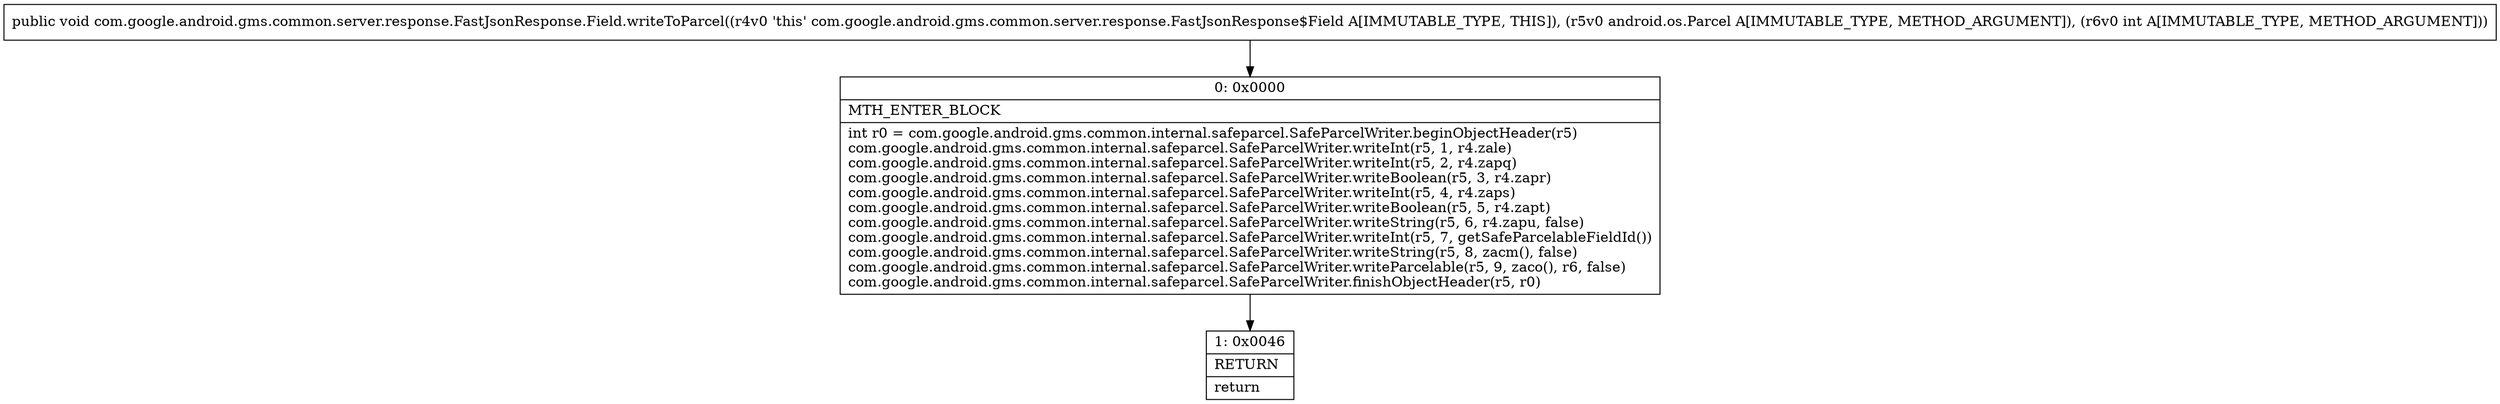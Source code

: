 digraph "CFG forcom.google.android.gms.common.server.response.FastJsonResponse.Field.writeToParcel(Landroid\/os\/Parcel;I)V" {
Node_0 [shape=record,label="{0\:\ 0x0000|MTH_ENTER_BLOCK\l|int r0 = com.google.android.gms.common.internal.safeparcel.SafeParcelWriter.beginObjectHeader(r5)\lcom.google.android.gms.common.internal.safeparcel.SafeParcelWriter.writeInt(r5, 1, r4.zale)\lcom.google.android.gms.common.internal.safeparcel.SafeParcelWriter.writeInt(r5, 2, r4.zapq)\lcom.google.android.gms.common.internal.safeparcel.SafeParcelWriter.writeBoolean(r5, 3, r4.zapr)\lcom.google.android.gms.common.internal.safeparcel.SafeParcelWriter.writeInt(r5, 4, r4.zaps)\lcom.google.android.gms.common.internal.safeparcel.SafeParcelWriter.writeBoolean(r5, 5, r4.zapt)\lcom.google.android.gms.common.internal.safeparcel.SafeParcelWriter.writeString(r5, 6, r4.zapu, false)\lcom.google.android.gms.common.internal.safeparcel.SafeParcelWriter.writeInt(r5, 7, getSafeParcelableFieldId())\lcom.google.android.gms.common.internal.safeparcel.SafeParcelWriter.writeString(r5, 8, zacm(), false)\lcom.google.android.gms.common.internal.safeparcel.SafeParcelWriter.writeParcelable(r5, 9, zaco(), r6, false)\lcom.google.android.gms.common.internal.safeparcel.SafeParcelWriter.finishObjectHeader(r5, r0)\l}"];
Node_1 [shape=record,label="{1\:\ 0x0046|RETURN\l|return\l}"];
MethodNode[shape=record,label="{public void com.google.android.gms.common.server.response.FastJsonResponse.Field.writeToParcel((r4v0 'this' com.google.android.gms.common.server.response.FastJsonResponse$Field A[IMMUTABLE_TYPE, THIS]), (r5v0 android.os.Parcel A[IMMUTABLE_TYPE, METHOD_ARGUMENT]), (r6v0 int A[IMMUTABLE_TYPE, METHOD_ARGUMENT])) }"];
MethodNode -> Node_0;
Node_0 -> Node_1;
}

